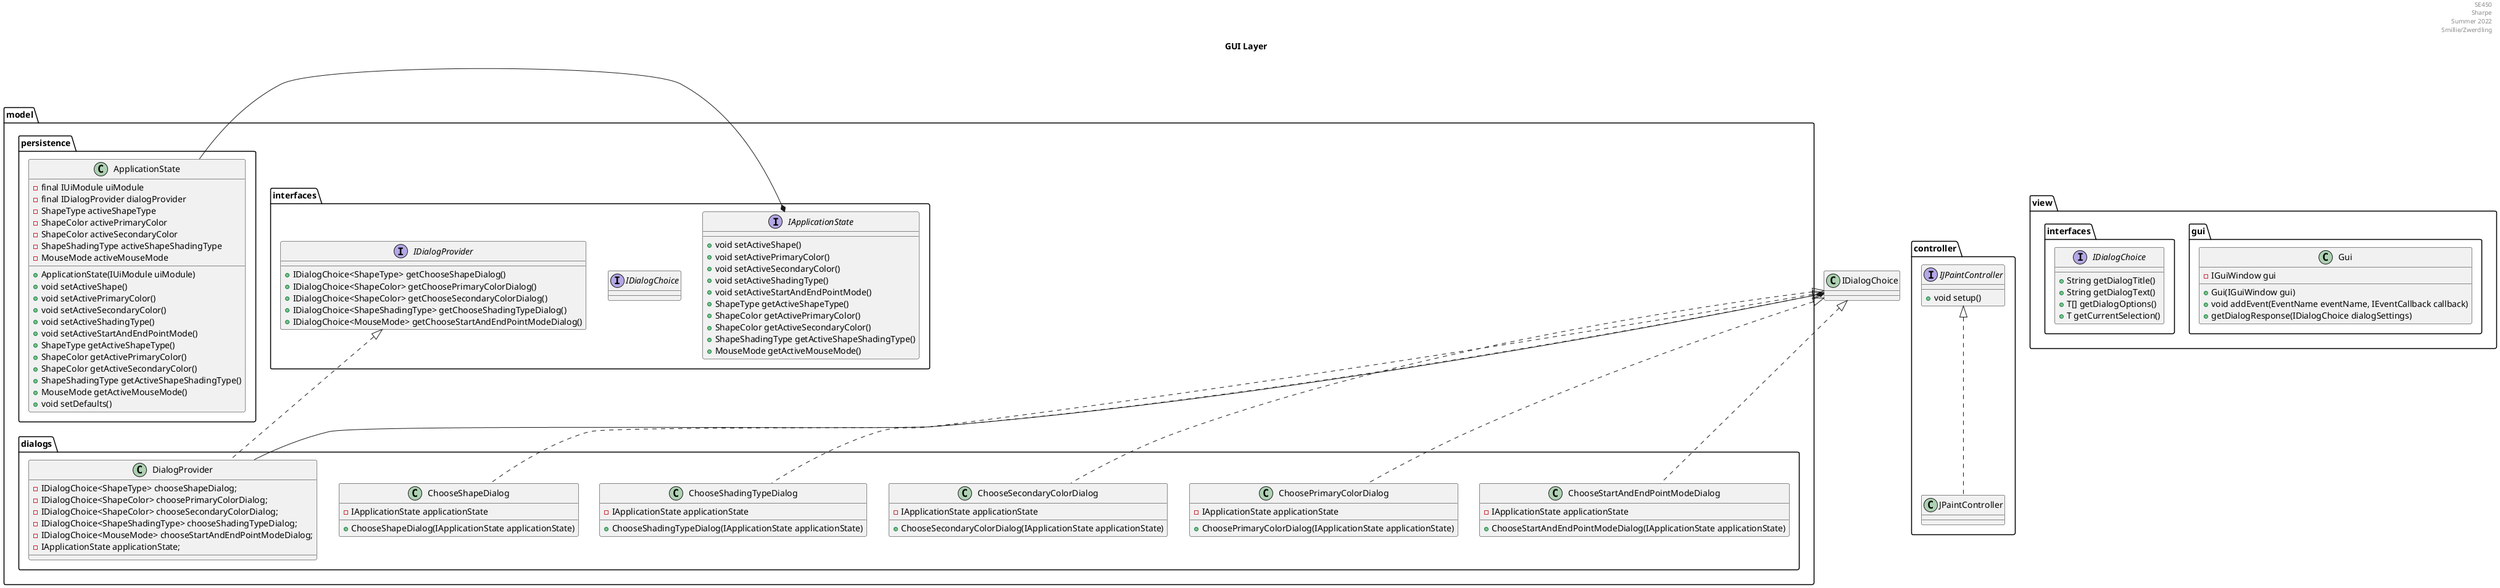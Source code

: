 @startuml sample
header SE450\nSharpe\nSummer 2022\nSmillie/Zwerdling

title GUI Layer
scale 1

package "controller" {
    interface IJPaintController {
        + void setup()
    }

    class JPaintController{
        
    }

    IJPaintController <|.. JPaintController
}

package "model.dialogs" {
    class ChoosePrimaryColorDialog {
        - IApplicationState applicationState
        + ChoosePrimaryColorDialog(IApplicationState applicationState)
    }

    class ChooseSecondaryColorDialog {
        - IApplicationState applicationState
        + ChooseSecondaryColorDialog(IApplicationState applicationState)
    }

    class ChooseShadingTypeDialog {
        - IApplicationState applicationState
        + ChooseShadingTypeDialog(IApplicationState applicationState)
    }

    class ChooseShapeDialog {
        - IApplicationState applicationState
        + ChooseShapeDialog(IApplicationState applicationState)
    }

    class ChooseStartAndEndPointModeDialog {
        - IApplicationState applicationState
        + ChooseStartAndEndPointModeDialog(IApplicationState applicationState)
    }

    class DialogProvider {
        - IDialogChoice<ShapeType> chooseShapeDialog;
        - IDialogChoice<ShapeColor> choosePrimaryColorDialog;
        - IDialogChoice<ShapeColor> chooseSecondaryColorDialog;
        - IDialogChoice<ShapeShadingType> chooseShadingTypeDialog;
        - IDialogChoice<MouseMode> chooseStartAndEndPointModeDialog;
        - IApplicationState applicationState;
    }
}

package "model.interfaces" {
    interface IDialogChoice {
    }

    interface IDialogProvider {
        + IDialogChoice<ShapeType> getChooseShapeDialog()
        + IDialogChoice<ShapeColor> getChoosePrimaryColorDialog()
        + IDialogChoice<ShapeColor> getChooseSecondaryColorDialog()
        + IDialogChoice<ShapeShadingType> getChooseShadingTypeDialog()
        + IDialogChoice<MouseMode> getChooseStartAndEndPointModeDialog()
    }

    interface IApplicationState {
        + void setActiveShape()
        + void setActivePrimaryColor()
        + void setActiveSecondaryColor()
        + void setActiveShadingType()
        + void setActiveStartAndEndPointMode()
        + ShapeType getActiveShapeType()
        + ShapeColor getActivePrimaryColor()
        + ShapeColor getActiveSecondaryColor()
        + ShapeShadingType getActiveShapeShadingType()
        + MouseMode getActiveMouseMode()
    }
}

package "model.persistence" {
    class ApplicationState {
        - final IUiModule uiModule
        - final IDialogProvider dialogProvider
        - ShapeType activeShapeType
        - ShapeColor activePrimaryColor
        - ShapeColor activeSecondaryColor
        - ShapeShadingType activeShapeShadingType
        - MouseMode activeMouseMode

        + ApplicationState(IUiModule uiModule)
        + void setActiveShape()
        + void setActivePrimaryColor()
        + void setActiveSecondaryColor()
        + void setActiveShadingType()
        + void setActiveStartAndEndPointMode()
        + ShapeType getActiveShapeType()
        + ShapeColor getActivePrimaryColor()
        + ShapeColor getActiveSecondaryColor()
        + ShapeShadingType getActiveShapeShadingType()
        + MouseMode getActiveMouseMode()
        + void setDefaults()
    }
}

package "view.gui" {
    class Gui {
        - IGuiWindow gui
        + Gui(IGuiWindow gui)
        + void addEvent(EventName eventName, IEventCallback callback)
        + getDialogResponse(IDialogChoice dialogSettings)
    }
}

package "view.interfaces" {
    interface IDialogChoice {
        + String getDialogTitle()
        + String getDialogText()
        + T[] getDialogOptions()
        + T getCurrentSelection()
    }
}

IDialogProvider <|.. DialogProvider
IApplicationState *- ApplicationState
IDialogChoice *- DialogProvider
IDialogChoice <|.. ChooseStartAndEndPointModeDialog
IDialogChoice <|.. ChooseShapeDialog
IDialogChoice <|.. ChooseShadingTypeDialog
IDialogChoice <|.. ChooseSecondaryColorDialog
IDialogChoice <|.. ChoosePrimaryColorDialog

@enduml